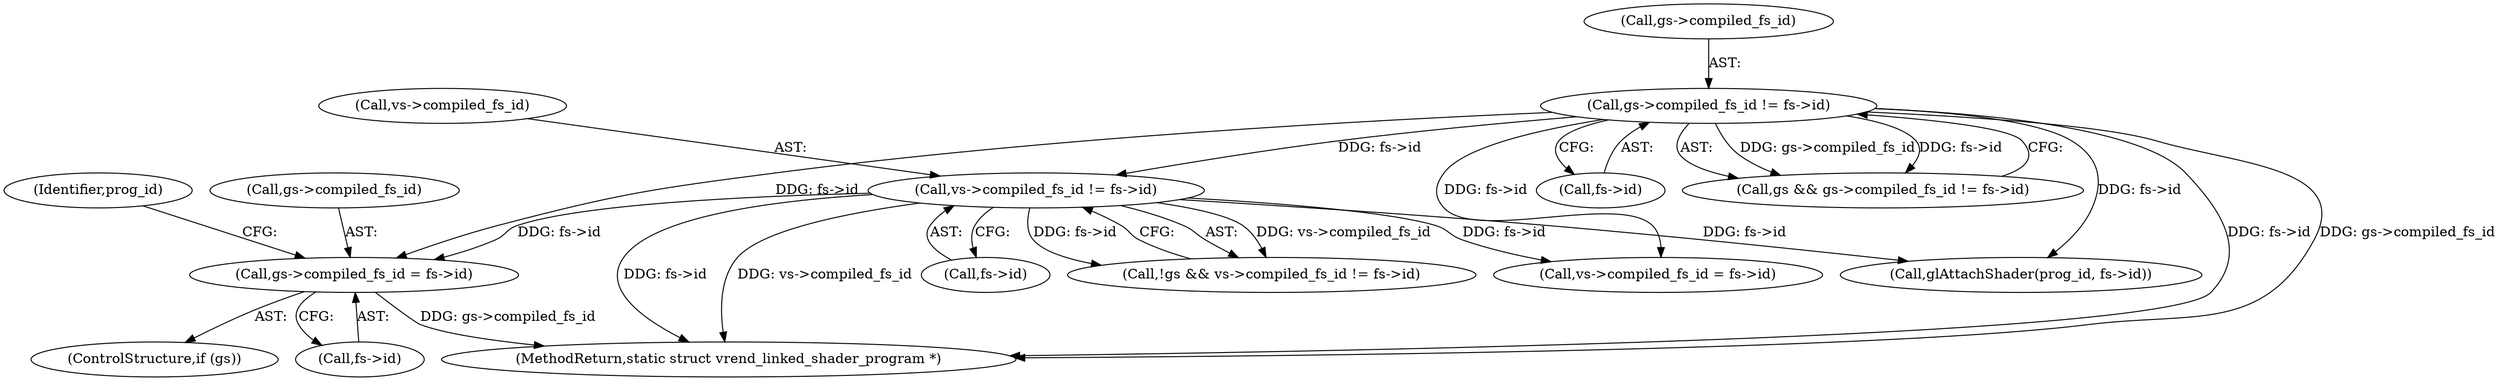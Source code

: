 digraph "0_virglrenderer_a2f12a1b0f95b13b6f8dc3d05d7b74b4386394e4@pointer" {
"1000222" [label="(Call,gs->compiled_fs_id = fs->id)"];
"1000138" [label="(Call,vs->compiled_fs_id != fs->id)"];
"1000128" [label="(Call,gs->compiled_fs_id != fs->id)"];
"1000238" [label="(Identifier,prog_id)"];
"1000226" [label="(Call,fs->id)"];
"1000276" [label="(Call,glAttachShader(prog_id, fs->id))"];
"1000230" [label="(Call,vs->compiled_fs_id = fs->id)"];
"1000132" [label="(Call,fs->id)"];
"1000126" [label="(Call,gs && gs->compiled_fs_id != fs->id)"];
"1000142" [label="(Call,fs->id)"];
"1000223" [label="(Call,gs->compiled_fs_id)"];
"1000222" [label="(Call,gs->compiled_fs_id = fs->id)"];
"1001107" [label="(MethodReturn,static struct vrend_linked_shader_program *)"];
"1000135" [label="(Call,!gs && vs->compiled_fs_id != fs->id)"];
"1000139" [label="(Call,vs->compiled_fs_id)"];
"1000129" [label="(Call,gs->compiled_fs_id)"];
"1000128" [label="(Call,gs->compiled_fs_id != fs->id)"];
"1000220" [label="(ControlStructure,if (gs))"];
"1000138" [label="(Call,vs->compiled_fs_id != fs->id)"];
"1000222" -> "1000220"  [label="AST: "];
"1000222" -> "1000226"  [label="CFG: "];
"1000223" -> "1000222"  [label="AST: "];
"1000226" -> "1000222"  [label="AST: "];
"1000238" -> "1000222"  [label="CFG: "];
"1000222" -> "1001107"  [label="DDG: gs->compiled_fs_id"];
"1000138" -> "1000222"  [label="DDG: fs->id"];
"1000128" -> "1000222"  [label="DDG: fs->id"];
"1000138" -> "1000135"  [label="AST: "];
"1000138" -> "1000142"  [label="CFG: "];
"1000139" -> "1000138"  [label="AST: "];
"1000142" -> "1000138"  [label="AST: "];
"1000135" -> "1000138"  [label="CFG: "];
"1000138" -> "1001107"  [label="DDG: fs->id"];
"1000138" -> "1001107"  [label="DDG: vs->compiled_fs_id"];
"1000138" -> "1000135"  [label="DDG: vs->compiled_fs_id"];
"1000138" -> "1000135"  [label="DDG: fs->id"];
"1000128" -> "1000138"  [label="DDG: fs->id"];
"1000138" -> "1000230"  [label="DDG: fs->id"];
"1000138" -> "1000276"  [label="DDG: fs->id"];
"1000128" -> "1000126"  [label="AST: "];
"1000128" -> "1000132"  [label="CFG: "];
"1000129" -> "1000128"  [label="AST: "];
"1000132" -> "1000128"  [label="AST: "];
"1000126" -> "1000128"  [label="CFG: "];
"1000128" -> "1001107"  [label="DDG: fs->id"];
"1000128" -> "1001107"  [label="DDG: gs->compiled_fs_id"];
"1000128" -> "1000126"  [label="DDG: gs->compiled_fs_id"];
"1000128" -> "1000126"  [label="DDG: fs->id"];
"1000128" -> "1000230"  [label="DDG: fs->id"];
"1000128" -> "1000276"  [label="DDG: fs->id"];
}
